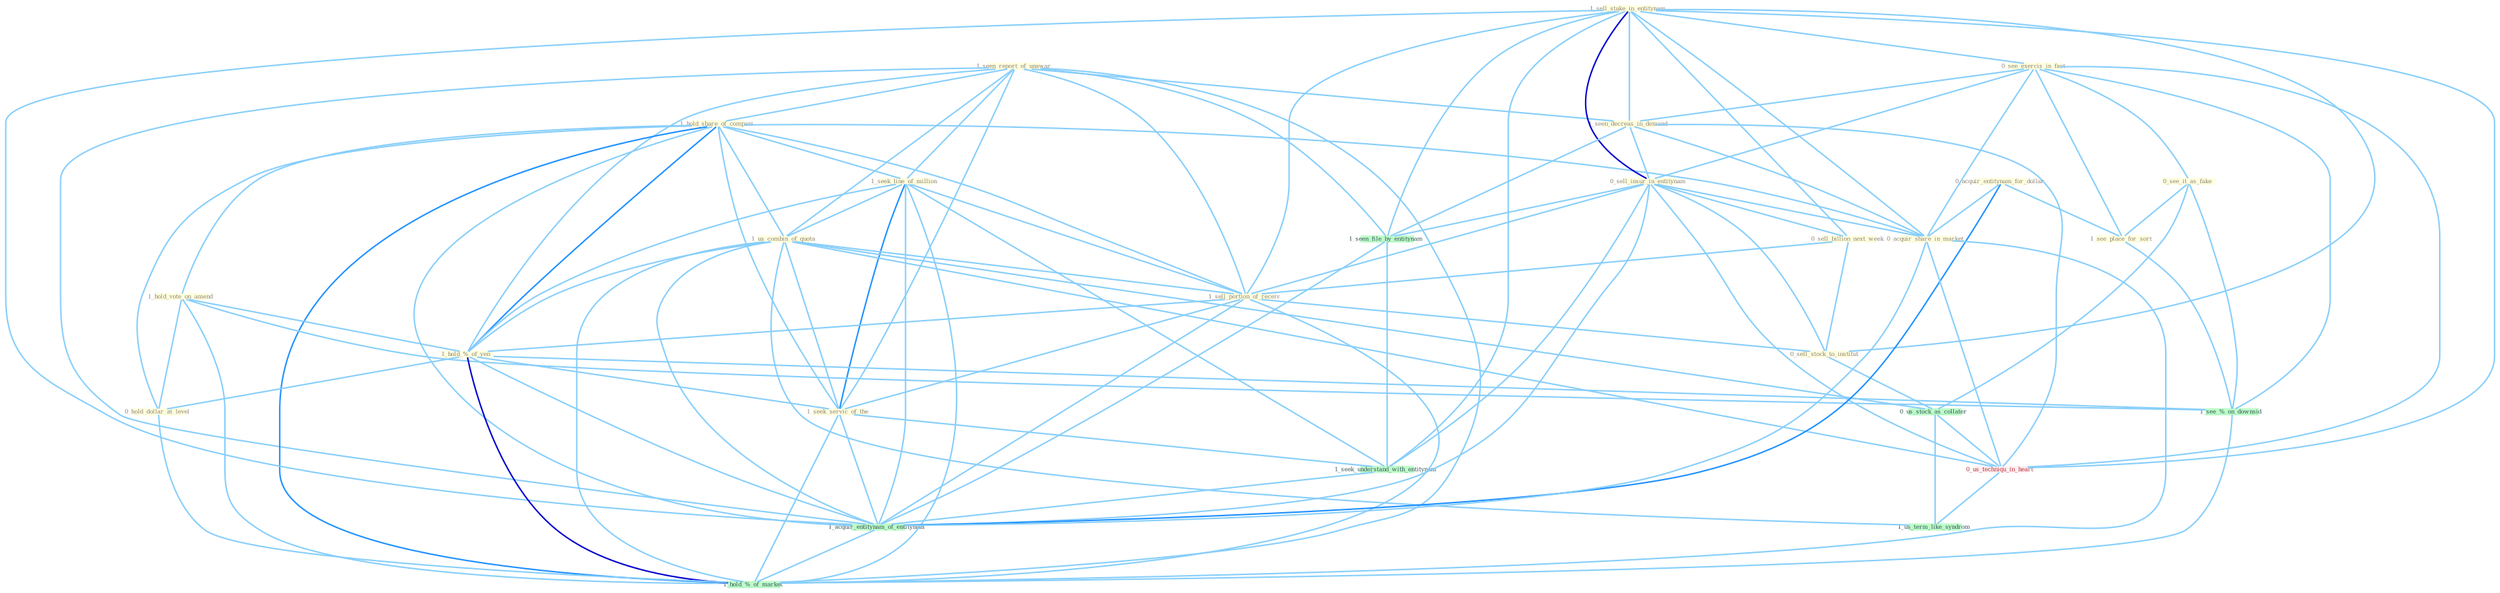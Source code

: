 Graph G{ 
    node
    [shape=polygon,style=filled,width=.5,height=.06,color="#BDFCC9",fixedsize=true,fontsize=4,
    fontcolor="#2f4f4f"];
    {node
    [color="#ffffe0", fontcolor="#8b7d6b"] "1_seen_report_of_unawar " "1_hold_share_of_compani " "1_seek_line_of_million " "1_sell_stake_in_entitynam " "0_see_exercis_in_fact " "1_us_combin_of_quota " "1_seen_decreas_in_demand " "0_sell_insur_in_entitynam " "0_sell_billion_next_week " "1_sell_portion_of_receiv " "1_hold_vote_on_amend " "0_sell_stock_to_institut " "1_hold_%_of_yen " "0_acquir_entitynam_for_dollar " "0_see_it_as_fake " "1_seek_servic_of_the " "0_acquir_share_in_market " "1_see_place_for_sort " "0_hold_dollar_at_level "}
{node [color="#fff0f5", fontcolor="#b22222"] "0_us_techniqu_in_heart "}
edge [color="#B0E2FF"];

	"1_seen_report_of_unawar " -- "1_hold_share_of_compani " [w="1", color="#87cefa" ];
	"1_seen_report_of_unawar " -- "1_seek_line_of_million " [w="1", color="#87cefa" ];
	"1_seen_report_of_unawar " -- "1_us_combin_of_quota " [w="1", color="#87cefa" ];
	"1_seen_report_of_unawar " -- "1_seen_decreas_in_demand " [w="1", color="#87cefa" ];
	"1_seen_report_of_unawar " -- "1_sell_portion_of_receiv " [w="1", color="#87cefa" ];
	"1_seen_report_of_unawar " -- "1_hold_%_of_yen " [w="1", color="#87cefa" ];
	"1_seen_report_of_unawar " -- "1_seek_servic_of_the " [w="1", color="#87cefa" ];
	"1_seen_report_of_unawar " -- "1_seen_file_by_entitynam " [w="1", color="#87cefa" ];
	"1_seen_report_of_unawar " -- "1_acquir_entitynam_of_entitynam " [w="1", color="#87cefa" ];
	"1_seen_report_of_unawar " -- "1_hold_%_of_market " [w="1", color="#87cefa" ];
	"1_hold_share_of_compani " -- "1_seek_line_of_million " [w="1", color="#87cefa" ];
	"1_hold_share_of_compani " -- "1_us_combin_of_quota " [w="1", color="#87cefa" ];
	"1_hold_share_of_compani " -- "1_sell_portion_of_receiv " [w="1", color="#87cefa" ];
	"1_hold_share_of_compani " -- "1_hold_vote_on_amend " [w="1", color="#87cefa" ];
	"1_hold_share_of_compani " -- "1_hold_%_of_yen " [w="2", color="#1e90ff" , len=0.8];
	"1_hold_share_of_compani " -- "1_seek_servic_of_the " [w="1", color="#87cefa" ];
	"1_hold_share_of_compani " -- "0_acquir_share_in_market " [w="1", color="#87cefa" ];
	"1_hold_share_of_compani " -- "0_hold_dollar_at_level " [w="1", color="#87cefa" ];
	"1_hold_share_of_compani " -- "1_acquir_entitynam_of_entitynam " [w="1", color="#87cefa" ];
	"1_hold_share_of_compani " -- "1_hold_%_of_market " [w="2", color="#1e90ff" , len=0.8];
	"1_seek_line_of_million " -- "1_us_combin_of_quota " [w="1", color="#87cefa" ];
	"1_seek_line_of_million " -- "1_sell_portion_of_receiv " [w="1", color="#87cefa" ];
	"1_seek_line_of_million " -- "1_hold_%_of_yen " [w="1", color="#87cefa" ];
	"1_seek_line_of_million " -- "1_seek_servic_of_the " [w="2", color="#1e90ff" , len=0.8];
	"1_seek_line_of_million " -- "1_seek_understand_with_entitynam " [w="1", color="#87cefa" ];
	"1_seek_line_of_million " -- "1_acquir_entitynam_of_entitynam " [w="1", color="#87cefa" ];
	"1_seek_line_of_million " -- "1_hold_%_of_market " [w="1", color="#87cefa" ];
	"1_sell_stake_in_entitynam " -- "0_see_exercis_in_fact " [w="1", color="#87cefa" ];
	"1_sell_stake_in_entitynam " -- "1_seen_decreas_in_demand " [w="1", color="#87cefa" ];
	"1_sell_stake_in_entitynam " -- "0_sell_insur_in_entitynam " [w="3", color="#0000cd" , len=0.6];
	"1_sell_stake_in_entitynam " -- "0_sell_billion_next_week " [w="1", color="#87cefa" ];
	"1_sell_stake_in_entitynam " -- "1_sell_portion_of_receiv " [w="1", color="#87cefa" ];
	"1_sell_stake_in_entitynam " -- "0_sell_stock_to_institut " [w="1", color="#87cefa" ];
	"1_sell_stake_in_entitynam " -- "0_acquir_share_in_market " [w="1", color="#87cefa" ];
	"1_sell_stake_in_entitynam " -- "1_seen_file_by_entitynam " [w="1", color="#87cefa" ];
	"1_sell_stake_in_entitynam " -- "1_seek_understand_with_entitynam " [w="1", color="#87cefa" ];
	"1_sell_stake_in_entitynam " -- "1_acquir_entitynam_of_entitynam " [w="1", color="#87cefa" ];
	"1_sell_stake_in_entitynam " -- "0_us_techniqu_in_heart " [w="1", color="#87cefa" ];
	"0_see_exercis_in_fact " -- "1_seen_decreas_in_demand " [w="1", color="#87cefa" ];
	"0_see_exercis_in_fact " -- "0_sell_insur_in_entitynam " [w="1", color="#87cefa" ];
	"0_see_exercis_in_fact " -- "0_see_it_as_fake " [w="1", color="#87cefa" ];
	"0_see_exercis_in_fact " -- "0_acquir_share_in_market " [w="1", color="#87cefa" ];
	"0_see_exercis_in_fact " -- "1_see_place_for_sort " [w="1", color="#87cefa" ];
	"0_see_exercis_in_fact " -- "0_us_techniqu_in_heart " [w="1", color="#87cefa" ];
	"0_see_exercis_in_fact " -- "1_see_%_on_downsid " [w="1", color="#87cefa" ];
	"1_us_combin_of_quota " -- "1_sell_portion_of_receiv " [w="1", color="#87cefa" ];
	"1_us_combin_of_quota " -- "1_hold_%_of_yen " [w="1", color="#87cefa" ];
	"1_us_combin_of_quota " -- "1_seek_servic_of_the " [w="1", color="#87cefa" ];
	"1_us_combin_of_quota " -- "0_us_stock_as_collater " [w="1", color="#87cefa" ];
	"1_us_combin_of_quota " -- "1_acquir_entitynam_of_entitynam " [w="1", color="#87cefa" ];
	"1_us_combin_of_quota " -- "0_us_techniqu_in_heart " [w="1", color="#87cefa" ];
	"1_us_combin_of_quota " -- "1_us_term_like_syndrom " [w="1", color="#87cefa" ];
	"1_us_combin_of_quota " -- "1_hold_%_of_market " [w="1", color="#87cefa" ];
	"1_seen_decreas_in_demand " -- "0_sell_insur_in_entitynam " [w="1", color="#87cefa" ];
	"1_seen_decreas_in_demand " -- "0_acquir_share_in_market " [w="1", color="#87cefa" ];
	"1_seen_decreas_in_demand " -- "1_seen_file_by_entitynam " [w="1", color="#87cefa" ];
	"1_seen_decreas_in_demand " -- "0_us_techniqu_in_heart " [w="1", color="#87cefa" ];
	"0_sell_insur_in_entitynam " -- "0_sell_billion_next_week " [w="1", color="#87cefa" ];
	"0_sell_insur_in_entitynam " -- "1_sell_portion_of_receiv " [w="1", color="#87cefa" ];
	"0_sell_insur_in_entitynam " -- "0_sell_stock_to_institut " [w="1", color="#87cefa" ];
	"0_sell_insur_in_entitynam " -- "0_acquir_share_in_market " [w="1", color="#87cefa" ];
	"0_sell_insur_in_entitynam " -- "1_seen_file_by_entitynam " [w="1", color="#87cefa" ];
	"0_sell_insur_in_entitynam " -- "1_seek_understand_with_entitynam " [w="1", color="#87cefa" ];
	"0_sell_insur_in_entitynam " -- "1_acquir_entitynam_of_entitynam " [w="1", color="#87cefa" ];
	"0_sell_insur_in_entitynam " -- "0_us_techniqu_in_heart " [w="1", color="#87cefa" ];
	"0_sell_billion_next_week " -- "1_sell_portion_of_receiv " [w="1", color="#87cefa" ];
	"0_sell_billion_next_week " -- "0_sell_stock_to_institut " [w="1", color="#87cefa" ];
	"1_sell_portion_of_receiv " -- "0_sell_stock_to_institut " [w="1", color="#87cefa" ];
	"1_sell_portion_of_receiv " -- "1_hold_%_of_yen " [w="1", color="#87cefa" ];
	"1_sell_portion_of_receiv " -- "1_seek_servic_of_the " [w="1", color="#87cefa" ];
	"1_sell_portion_of_receiv " -- "1_acquir_entitynam_of_entitynam " [w="1", color="#87cefa" ];
	"1_sell_portion_of_receiv " -- "1_hold_%_of_market " [w="1", color="#87cefa" ];
	"1_hold_vote_on_amend " -- "1_hold_%_of_yen " [w="1", color="#87cefa" ];
	"1_hold_vote_on_amend " -- "0_hold_dollar_at_level " [w="1", color="#87cefa" ];
	"1_hold_vote_on_amend " -- "1_see_%_on_downsid " [w="1", color="#87cefa" ];
	"1_hold_vote_on_amend " -- "1_hold_%_of_market " [w="1", color="#87cefa" ];
	"0_sell_stock_to_institut " -- "0_us_stock_as_collater " [w="1", color="#87cefa" ];
	"1_hold_%_of_yen " -- "1_seek_servic_of_the " [w="1", color="#87cefa" ];
	"1_hold_%_of_yen " -- "0_hold_dollar_at_level " [w="1", color="#87cefa" ];
	"1_hold_%_of_yen " -- "1_acquir_entitynam_of_entitynam " [w="1", color="#87cefa" ];
	"1_hold_%_of_yen " -- "1_see_%_on_downsid " [w="1", color="#87cefa" ];
	"1_hold_%_of_yen " -- "1_hold_%_of_market " [w="3", color="#0000cd" , len=0.6];
	"0_acquir_entitynam_for_dollar " -- "0_acquir_share_in_market " [w="1", color="#87cefa" ];
	"0_acquir_entitynam_for_dollar " -- "1_see_place_for_sort " [w="1", color="#87cefa" ];
	"0_acquir_entitynam_for_dollar " -- "1_acquir_entitynam_of_entitynam " [w="2", color="#1e90ff" , len=0.8];
	"0_see_it_as_fake " -- "1_see_place_for_sort " [w="1", color="#87cefa" ];
	"0_see_it_as_fake " -- "0_us_stock_as_collater " [w="1", color="#87cefa" ];
	"0_see_it_as_fake " -- "1_see_%_on_downsid " [w="1", color="#87cefa" ];
	"1_seek_servic_of_the " -- "1_seek_understand_with_entitynam " [w="1", color="#87cefa" ];
	"1_seek_servic_of_the " -- "1_acquir_entitynam_of_entitynam " [w="1", color="#87cefa" ];
	"1_seek_servic_of_the " -- "1_hold_%_of_market " [w="1", color="#87cefa" ];
	"0_acquir_share_in_market " -- "1_acquir_entitynam_of_entitynam " [w="1", color="#87cefa" ];
	"0_acquir_share_in_market " -- "0_us_techniqu_in_heart " [w="1", color="#87cefa" ];
	"0_acquir_share_in_market " -- "1_hold_%_of_market " [w="1", color="#87cefa" ];
	"1_see_place_for_sort " -- "1_see_%_on_downsid " [w="1", color="#87cefa" ];
	"0_hold_dollar_at_level " -- "1_hold_%_of_market " [w="1", color="#87cefa" ];
	"1_seen_file_by_entitynam " -- "1_seek_understand_with_entitynam " [w="1", color="#87cefa" ];
	"1_seen_file_by_entitynam " -- "1_acquir_entitynam_of_entitynam " [w="1", color="#87cefa" ];
	"0_us_stock_as_collater " -- "0_us_techniqu_in_heart " [w="1", color="#87cefa" ];
	"0_us_stock_as_collater " -- "1_us_term_like_syndrom " [w="1", color="#87cefa" ];
	"1_seek_understand_with_entitynam " -- "1_acquir_entitynam_of_entitynam " [w="1", color="#87cefa" ];
	"1_acquir_entitynam_of_entitynam " -- "1_hold_%_of_market " [w="1", color="#87cefa" ];
	"0_us_techniqu_in_heart " -- "1_us_term_like_syndrom " [w="1", color="#87cefa" ];
	"1_see_%_on_downsid " -- "1_hold_%_of_market " [w="1", color="#87cefa" ];
}